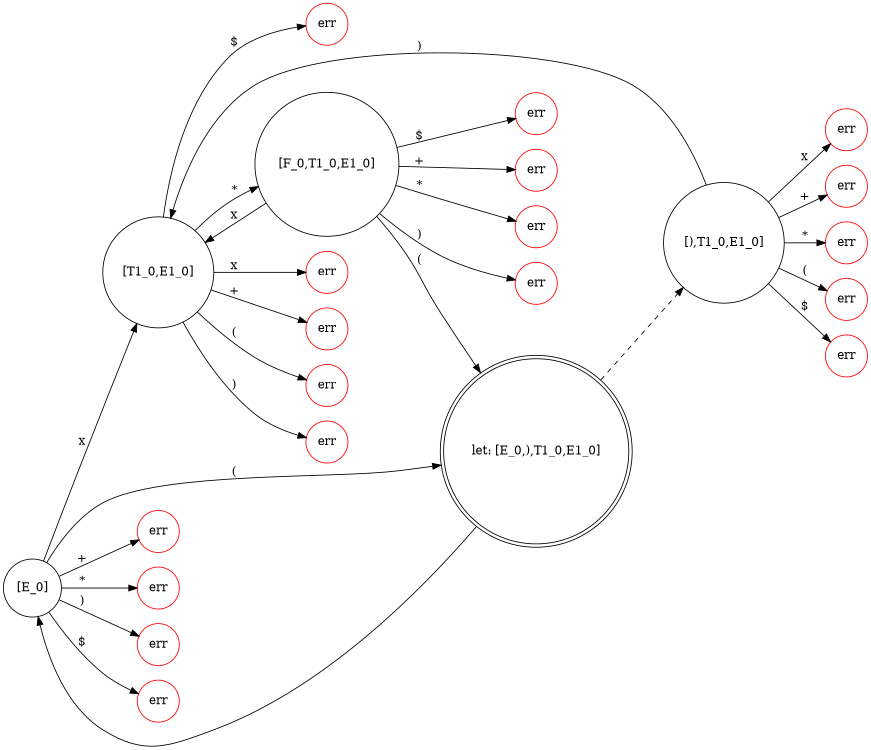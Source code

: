 digraph {
rankdir=LR;
size="8,5";
node [shape = circle, color = black];
0 [label="[E_0]"];
7 [label="[T1_0,E1_0]"];
17 [label="[),T1_0,E1_0]"];
33 [label="[F_0,T1_0,E1_0]"];
node [shape = doublecircle];
16 [label="let: [E_0,),T1_0,E1_0]"];
node [shape = circle, color = red];
14 [label="err"];
15 [label="err"];
24 [label="err"];
25 [label="err"];
26 [label="err"];
27 [label="err"];
28 [label="err"];
29 [label="err"];
30 [label="err"];
31 [label="err"];
32 [label="err"];
40 [label="err"];
41 [label="err"];
42 [label="err"];
43 [label="err"];
44 [label="err"];
46 [label="err"];
47 [label="err"];
0 -> 7 [ label = "x" ];
0 -> 14 [ label = "+" ];
0 -> 15 [ label = "*" ];
0 -> 16 [ label = "(" ];
0 -> 24 [ label = ")" ];
0 -> 25 [ label = "$" ];
7 -> 31 [ label = "x" ];
7 -> 32 [ label = "+" ];
7 -> 33 [ label = "*" ];
7 -> 40 [ label = "(" ];
7 -> 41 [ label = ")" ];
7 -> 42 [ label = "$" ];
17 -> 26 [ label = "x" ];
17 -> 27 [ label = "+" ];
17 -> 28 [ label = "*" ];
17 -> 29 [ label = "(" ];
17 -> 7 [ label = ")" ];
17 -> 30 [ label = "$" ];
16 -> 0;
16 -> 17 [style=dashed];
33 -> 7 [ label = "x" ];
33 -> 43 [ label = "+" ];
33 -> 44 [ label = "*" ];
33 -> 16 [ label = "(" ];
33 -> 46 [ label = ")" ];
33 -> 47 [ label = "$" ];
}
